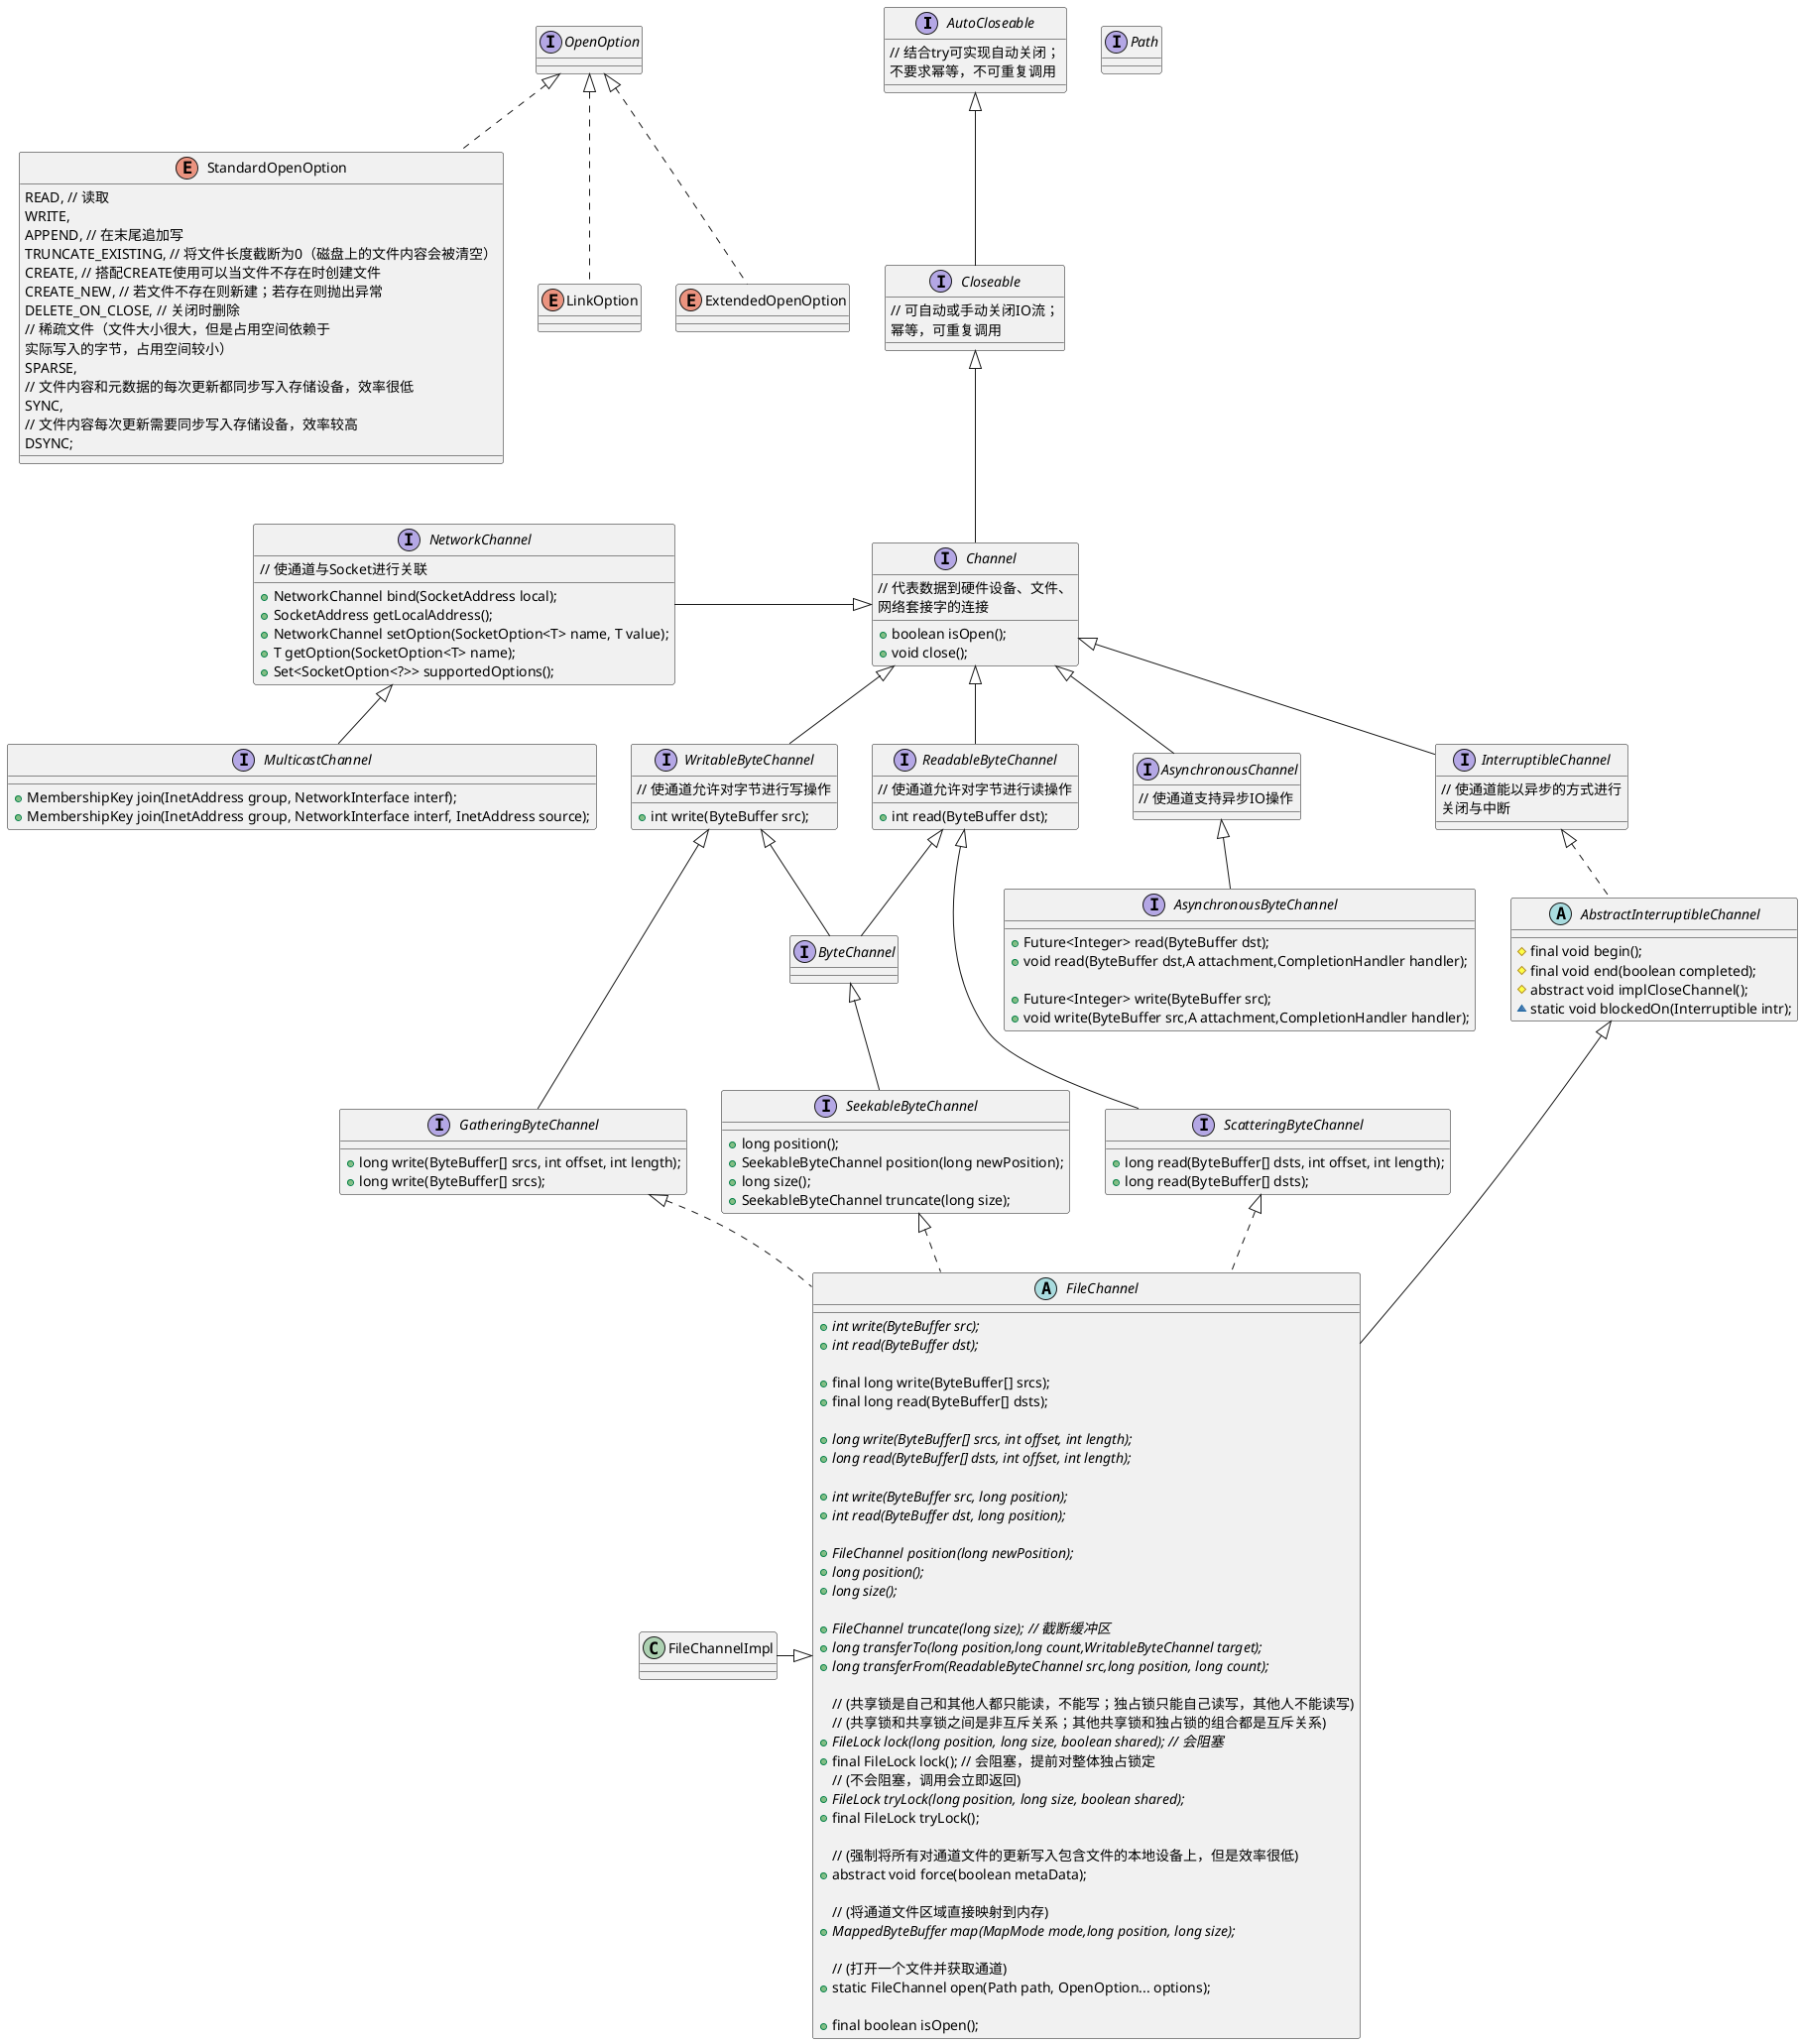 @startuml
/'通道接口'/
interface AutoCloseable{
  // 结合try可实现自动关闭；\n不要求幂等，不可重复调用
}
interface Closeable{
  // 可自动或手动关闭IO流；\n幂等，可重复调用
}
interface Channel{
  // 代表数据到硬件设备、文件、\n网络套接字的连接
  + boolean isOpen();
  + void close();
}
Closeable -up-|> AutoCloseable
Channel -up-|> Closeable

interface AsynchronousChannel{
  // 使通道支持异步IO操作
}
AsynchronousChannel -up-|> Channel
interface AsynchronousByteChannel{
  + Future<Integer> read(ByteBuffer dst);
  + void read(ByteBuffer dst,A attachment,CompletionHandler handler);

  + Future<Integer> write(ByteBuffer src);
  + void write(ByteBuffer src,A attachment,CompletionHandler handler);
}
AsynchronousByteChannel -up-|> AsynchronousChannel

interface ReadableByteChannel{
  // 使通道允许对字节进行读操作
  + int read(ByteBuffer dst);
}
ReadableByteChannel -up-|> Channel
interface ScatteringByteChannel{
  + long read(ByteBuffer[] dsts, int offset, int length);
  + long read(ByteBuffer[] dsts);
}
ScatteringByteChannel -up-|> ReadableByteChannel

interface WritableByteChannel{
  // 使通道允许对字节进行写操作
  + int write(ByteBuffer src);
}
WritableByteChannel -up-|> Channel
interface GatheringByteChannel{
  + long write(ByteBuffer[] srcs, int offset, int length);
  + long write(ByteBuffer[] srcs);
}
GatheringByteChannel -up-|> WritableByteChannel

interface ByteChannel
ByteChannel -up-|> ReadableByteChannel
ByteChannel -up-|> WritableByteChannel

interface SeekableByteChannel{
  + long position();
  + SeekableByteChannel position(long newPosition);
  + long size();
  + SeekableByteChannel truncate(long size);
}
SeekableByteChannel -up-|> ByteChannel

interface NetworkChannel{
  // 使通道与Socket进行关联
  + NetworkChannel bind(SocketAddress local);
  + SocketAddress getLocalAddress();
  + NetworkChannel setOption(SocketOption<T> name, T value);
  + T getOption(SocketOption<T> name);
  + Set<SocketOption<?>> supportedOptions();
}
NetworkChannel -right-|>Channel

interface MulticastChannel{
 + MembershipKey join(InetAddress group, NetworkInterface interf);
 + MembershipKey join(InetAddress group, NetworkInterface interf, InetAddress source);
}
MulticastChannel-up-|>NetworkChannel

interface InterruptibleChannel{
  // 使通道能以异步的方式进行\n关闭与中断
}
InterruptibleChannel -up-|> Channel

/'通道实现类'/
abstract class AbstractInterruptibleChannel{
 # final void begin();
 # final void end(boolean completed);
 # abstract void implCloseChannel();
 ~ static void blockedOn(Interruptible intr);
}
AbstractInterruptibleChannel .up.|> InterruptibleChannel

abstract class FileChannel{
  + {abstract} int write(ByteBuffer src);
  + {abstract} int read(ByteBuffer dst);

  + final long write(ByteBuffer[] srcs);
  + final long read(ByteBuffer[] dsts);

  + {abstract} long write(ByteBuffer[] srcs, int offset, int length);
  + {abstract} long read(ByteBuffer[] dsts, int offset, int length);

  + {abstract} int write(ByteBuffer src, long position);
  + {abstract} int read(ByteBuffer dst, long position);

  + {abstract} FileChannel position(long newPosition);
  + {abstract} long position();
  + {abstract} long size();

  + {abstract} FileChannel truncate(long size); // 截断缓冲区
  + {abstract} long transferTo(long position,long count,WritableByteChannel target);
  + {abstract} long transferFrom(ReadableByteChannel src,long position, long count);

  // (共享锁是自己和其他人都只能读，不能写；独占锁只能自己读写，其他人不能读写)
  // (共享锁和共享锁之间是非互斥关系；其他共享锁和独占锁的组合都是互斥关系)
  + {abstract} FileLock lock(long position, long size, boolean shared); // 会阻塞
  + final FileLock lock(); // 会阻塞，提前对整体独占锁定
  // (不会阻塞，调用会立即返回)
  + {abstract} FileLock tryLock(long position, long size, boolean shared);
  + final FileLock tryLock();

  // (强制将所有对通道文件的更新写入包含文件的本地设备上，但是效率很低)
  + abstract void force(boolean metaData);

  // (将通道文件区域直接映射到内存)
  + {abstract} MappedByteBuffer map(MapMode mode,long position, long size);

  // (打开一个文件并获取通道)
  + static FileChannel open(Path path, OpenOption... options);

  + final boolean isOpen();

}
FileChannel -up-|> AbstractInterruptibleChannel
FileChannel .up.|> SeekableByteChannel
FileChannel .up.|> GatheringByteChannel
FileChannel .up.|> ScatteringByteChannel
class FileChannelImpl
FileChannelImpl -right-|> FileChannel

interface OpenOption
enum StandardOpenOption{
  READ, // 读取
  WRITE,
  APPEND, // 在末尾追加写
  TRUNCATE_EXISTING, // 将文件长度截断为0（磁盘上的文件内容会被清空）
  CREATE, // 搭配CREATE使用可以当文件不存在时创建文件
  CREATE_NEW, // 若文件不存在则新建；若存在则抛出异常
  DELETE_ON_CLOSE, // 关闭时删除
  // 稀疏文件（文件大小很大，但是占用空间依赖于\n实际写入的字节，占用空间较小）
  SPARSE,
  // 文件内容和元数据的每次更新都同步写入存储设备，效率很低
  SYNC,
  // 文件内容每次更新需要同步写入存储设备，效率较高
  DSYNC;
}
enum LinkOption
enum ExtendedOpenOption
StandardOpenOption .up.|> OpenOption
LinkOption .up.|> OpenOption
ExtendedOpenOption .up.|> OpenOption

interface Path

@enduml
